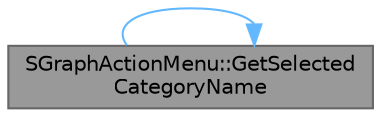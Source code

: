 digraph "SGraphActionMenu::GetSelectedCategoryName"
{
 // INTERACTIVE_SVG=YES
 // LATEX_PDF_SIZE
  bgcolor="transparent";
  edge [fontname=Helvetica,fontsize=10,labelfontname=Helvetica,labelfontsize=10];
  node [fontname=Helvetica,fontsize=10,shape=box,height=0.2,width=0.4];
  rankdir="LR";
  Node1 [id="Node000001",label="SGraphActionMenu::GetSelected\lCategoryName",height=0.2,width=0.4,color="gray40", fillcolor="grey60", style="filled", fontcolor="black",tooltip="Get category that is currently selected."];
  Node1 -> Node1 [id="edge1_Node000001_Node000001",color="steelblue1",style="solid",tooltip=" "];
}
